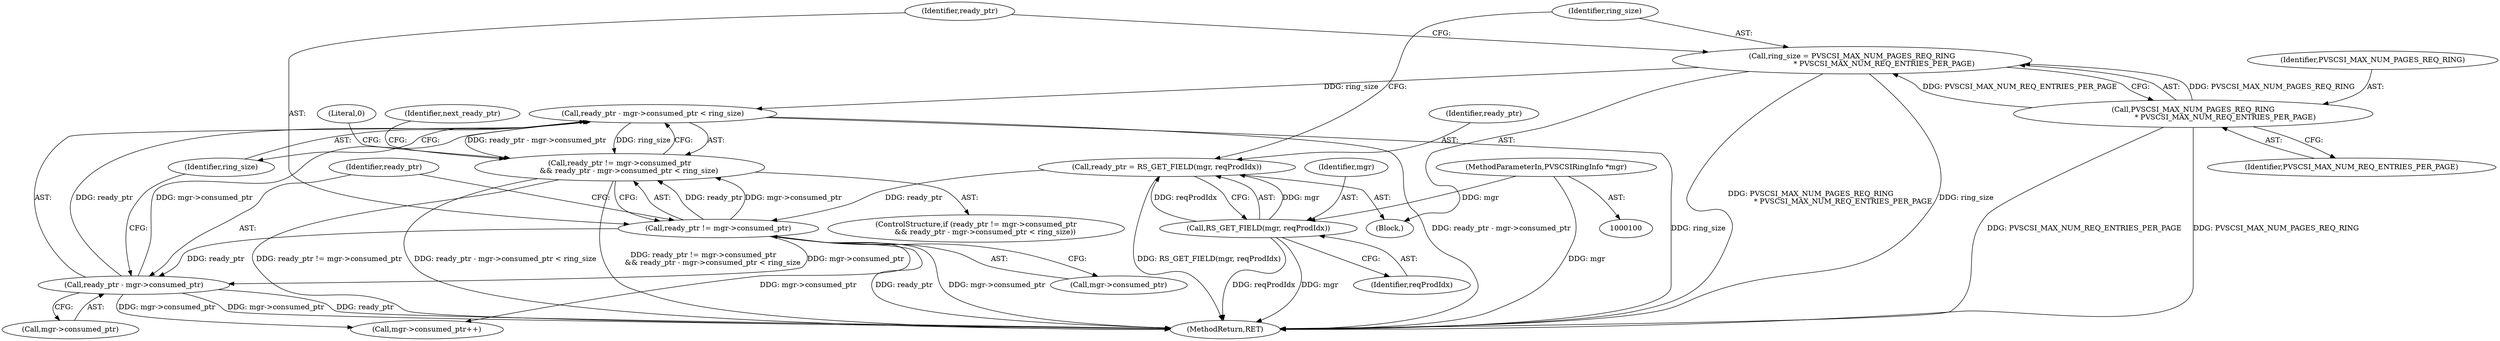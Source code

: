 digraph "0_qemu_d251157ac1928191af851d199a9ff255d330bec9@API" {
"1000122" [label="(Call,ready_ptr - mgr->consumed_ptr < ring_size)"];
"1000123" [label="(Call,ready_ptr - mgr->consumed_ptr)"];
"1000117" [label="(Call,ready_ptr != mgr->consumed_ptr)"];
"1000104" [label="(Call,ready_ptr = RS_GET_FIELD(mgr, reqProdIdx))"];
"1000106" [label="(Call,RS_GET_FIELD(mgr, reqProdIdx))"];
"1000101" [label="(MethodParameterIn,PVSCSIRingInfo *mgr)"];
"1000110" [label="(Call,ring_size = PVSCSI_MAX_NUM_PAGES_REQ_RING\n                            * PVSCSI_MAX_NUM_REQ_ENTRIES_PER_PAGE)"];
"1000112" [label="(Call,PVSCSI_MAX_NUM_PAGES_REQ_RING\n                            * PVSCSI_MAX_NUM_REQ_ENTRIES_PER_PAGE)"];
"1000116" [label="(Call,ready_ptr != mgr->consumed_ptr\n        && ready_ptr - mgr->consumed_ptr < ring_size)"];
"1000128" [label="(Identifier,ring_size)"];
"1000122" [label="(Call,ready_ptr - mgr->consumed_ptr < ring_size)"];
"1000155" [label="(Literal,0)"];
"1000104" [label="(Call,ready_ptr = RS_GET_FIELD(mgr, reqProdIdx))"];
"1000117" [label="(Call,ready_ptr != mgr->consumed_ptr)"];
"1000111" [label="(Identifier,ring_size)"];
"1000110" [label="(Call,ring_size = PVSCSI_MAX_NUM_PAGES_REQ_RING\n                            * PVSCSI_MAX_NUM_REQ_ENTRIES_PER_PAGE)"];
"1000113" [label="(Identifier,PVSCSI_MAX_NUM_PAGES_REQ_RING)"];
"1000156" [label="(MethodReturn,RET)"];
"1000119" [label="(Call,mgr->consumed_ptr)"];
"1000118" [label="(Identifier,ready_ptr)"];
"1000101" [label="(MethodParameterIn,PVSCSIRingInfo *mgr)"];
"1000108" [label="(Identifier,reqProdIdx)"];
"1000124" [label="(Identifier,ready_ptr)"];
"1000107" [label="(Identifier,mgr)"];
"1000125" [label="(Call,mgr->consumed_ptr)"];
"1000112" [label="(Call,PVSCSI_MAX_NUM_PAGES_REQ_RING\n                            * PVSCSI_MAX_NUM_REQ_ENTRIES_PER_PAGE)"];
"1000106" [label="(Call,RS_GET_FIELD(mgr, reqProdIdx))"];
"1000102" [label="(Block,)"];
"1000116" [label="(Call,ready_ptr != mgr->consumed_ptr\n        && ready_ptr - mgr->consumed_ptr < ring_size)"];
"1000115" [label="(ControlStructure,if (ready_ptr != mgr->consumed_ptr\n        && ready_ptr - mgr->consumed_ptr < ring_size))"];
"1000134" [label="(Call,mgr->consumed_ptr++)"];
"1000114" [label="(Identifier,PVSCSI_MAX_NUM_REQ_ENTRIES_PER_PAGE)"];
"1000132" [label="(Identifier,next_ready_ptr)"];
"1000105" [label="(Identifier,ready_ptr)"];
"1000123" [label="(Call,ready_ptr - mgr->consumed_ptr)"];
"1000122" -> "1000116"  [label="AST: "];
"1000122" -> "1000128"  [label="CFG: "];
"1000123" -> "1000122"  [label="AST: "];
"1000128" -> "1000122"  [label="AST: "];
"1000116" -> "1000122"  [label="CFG: "];
"1000122" -> "1000156"  [label="DDG: ready_ptr - mgr->consumed_ptr"];
"1000122" -> "1000156"  [label="DDG: ring_size"];
"1000122" -> "1000116"  [label="DDG: ready_ptr - mgr->consumed_ptr"];
"1000122" -> "1000116"  [label="DDG: ring_size"];
"1000123" -> "1000122"  [label="DDG: ready_ptr"];
"1000123" -> "1000122"  [label="DDG: mgr->consumed_ptr"];
"1000110" -> "1000122"  [label="DDG: ring_size"];
"1000123" -> "1000125"  [label="CFG: "];
"1000124" -> "1000123"  [label="AST: "];
"1000125" -> "1000123"  [label="AST: "];
"1000128" -> "1000123"  [label="CFG: "];
"1000123" -> "1000156"  [label="DDG: mgr->consumed_ptr"];
"1000123" -> "1000156"  [label="DDG: ready_ptr"];
"1000117" -> "1000123"  [label="DDG: ready_ptr"];
"1000117" -> "1000123"  [label="DDG: mgr->consumed_ptr"];
"1000123" -> "1000134"  [label="DDG: mgr->consumed_ptr"];
"1000117" -> "1000116"  [label="AST: "];
"1000117" -> "1000119"  [label="CFG: "];
"1000118" -> "1000117"  [label="AST: "];
"1000119" -> "1000117"  [label="AST: "];
"1000124" -> "1000117"  [label="CFG: "];
"1000116" -> "1000117"  [label="CFG: "];
"1000117" -> "1000156"  [label="DDG: ready_ptr"];
"1000117" -> "1000156"  [label="DDG: mgr->consumed_ptr"];
"1000117" -> "1000116"  [label="DDG: ready_ptr"];
"1000117" -> "1000116"  [label="DDG: mgr->consumed_ptr"];
"1000104" -> "1000117"  [label="DDG: ready_ptr"];
"1000117" -> "1000134"  [label="DDG: mgr->consumed_ptr"];
"1000104" -> "1000102"  [label="AST: "];
"1000104" -> "1000106"  [label="CFG: "];
"1000105" -> "1000104"  [label="AST: "];
"1000106" -> "1000104"  [label="AST: "];
"1000111" -> "1000104"  [label="CFG: "];
"1000104" -> "1000156"  [label="DDG: RS_GET_FIELD(mgr, reqProdIdx)"];
"1000106" -> "1000104"  [label="DDG: mgr"];
"1000106" -> "1000104"  [label="DDG: reqProdIdx"];
"1000106" -> "1000108"  [label="CFG: "];
"1000107" -> "1000106"  [label="AST: "];
"1000108" -> "1000106"  [label="AST: "];
"1000106" -> "1000156"  [label="DDG: reqProdIdx"];
"1000106" -> "1000156"  [label="DDG: mgr"];
"1000101" -> "1000106"  [label="DDG: mgr"];
"1000101" -> "1000100"  [label="AST: "];
"1000101" -> "1000156"  [label="DDG: mgr"];
"1000110" -> "1000102"  [label="AST: "];
"1000110" -> "1000112"  [label="CFG: "];
"1000111" -> "1000110"  [label="AST: "];
"1000112" -> "1000110"  [label="AST: "];
"1000118" -> "1000110"  [label="CFG: "];
"1000110" -> "1000156"  [label="DDG: PVSCSI_MAX_NUM_PAGES_REQ_RING\n                            * PVSCSI_MAX_NUM_REQ_ENTRIES_PER_PAGE"];
"1000110" -> "1000156"  [label="DDG: ring_size"];
"1000112" -> "1000110"  [label="DDG: PVSCSI_MAX_NUM_PAGES_REQ_RING"];
"1000112" -> "1000110"  [label="DDG: PVSCSI_MAX_NUM_REQ_ENTRIES_PER_PAGE"];
"1000112" -> "1000114"  [label="CFG: "];
"1000113" -> "1000112"  [label="AST: "];
"1000114" -> "1000112"  [label="AST: "];
"1000112" -> "1000156"  [label="DDG: PVSCSI_MAX_NUM_REQ_ENTRIES_PER_PAGE"];
"1000112" -> "1000156"  [label="DDG: PVSCSI_MAX_NUM_PAGES_REQ_RING"];
"1000116" -> "1000115"  [label="AST: "];
"1000132" -> "1000116"  [label="CFG: "];
"1000155" -> "1000116"  [label="CFG: "];
"1000116" -> "1000156"  [label="DDG: ready_ptr != mgr->consumed_ptr"];
"1000116" -> "1000156"  [label="DDG: ready_ptr - mgr->consumed_ptr < ring_size"];
"1000116" -> "1000156"  [label="DDG: ready_ptr != mgr->consumed_ptr\n        && ready_ptr - mgr->consumed_ptr < ring_size"];
}
